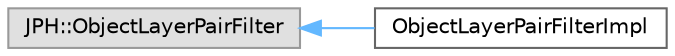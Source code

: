 digraph "Graphical Class Hierarchy"
{
 // LATEX_PDF_SIZE
  bgcolor="transparent";
  edge [fontname=Helvetica,fontsize=10,labelfontname=Helvetica,labelfontsize=10];
  node [fontname=Helvetica,fontsize=10,shape=box,height=0.2,width=0.4];
  rankdir="LR";
  Node0 [id="Node000000",label="JPH::ObjectLayerPairFilter",height=0.2,width=0.4,color="grey60", fillcolor="#E0E0E0", style="filled",tooltip=" "];
  Node0 -> Node1 [id="edge106_Node000000_Node000001",dir="back",color="steelblue1",style="solid",tooltip=" "];
  Node1 [id="Node000001",label="ObjectLayerPairFilterImpl",height=0.2,width=0.4,color="grey40", fillcolor="white", style="filled",URL="$class_object_layer_pair_filter_impl.html",tooltip="Class that determines if two object layers can collide."];
}
